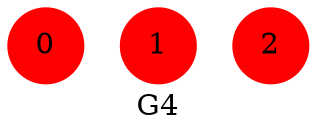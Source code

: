 strict graph G4 {
	graph [label=G4];
	node [color=red,
		shape=circle,
		style=filled
	];
	0;
	1;
	2;
}
